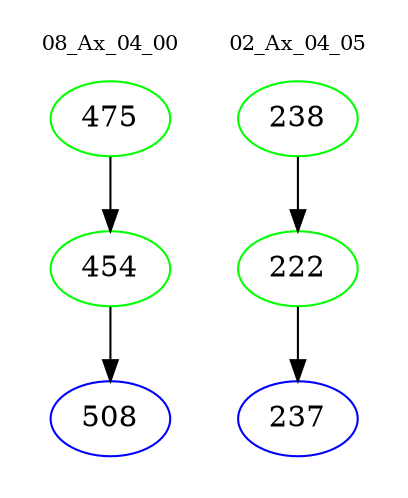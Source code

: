 digraph{
subgraph cluster_0 {
color = white
label = "08_Ax_04_00";
fontsize=10;
T0_475 [label="475", color="green"]
T0_475 -> T0_454 [color="black"]
T0_454 [label="454", color="green"]
T0_454 -> T0_508 [color="black"]
T0_508 [label="508", color="blue"]
}
subgraph cluster_1 {
color = white
label = "02_Ax_04_05";
fontsize=10;
T1_238 [label="238", color="green"]
T1_238 -> T1_222 [color="black"]
T1_222 [label="222", color="green"]
T1_222 -> T1_237 [color="black"]
T1_237 [label="237", color="blue"]
}
}

